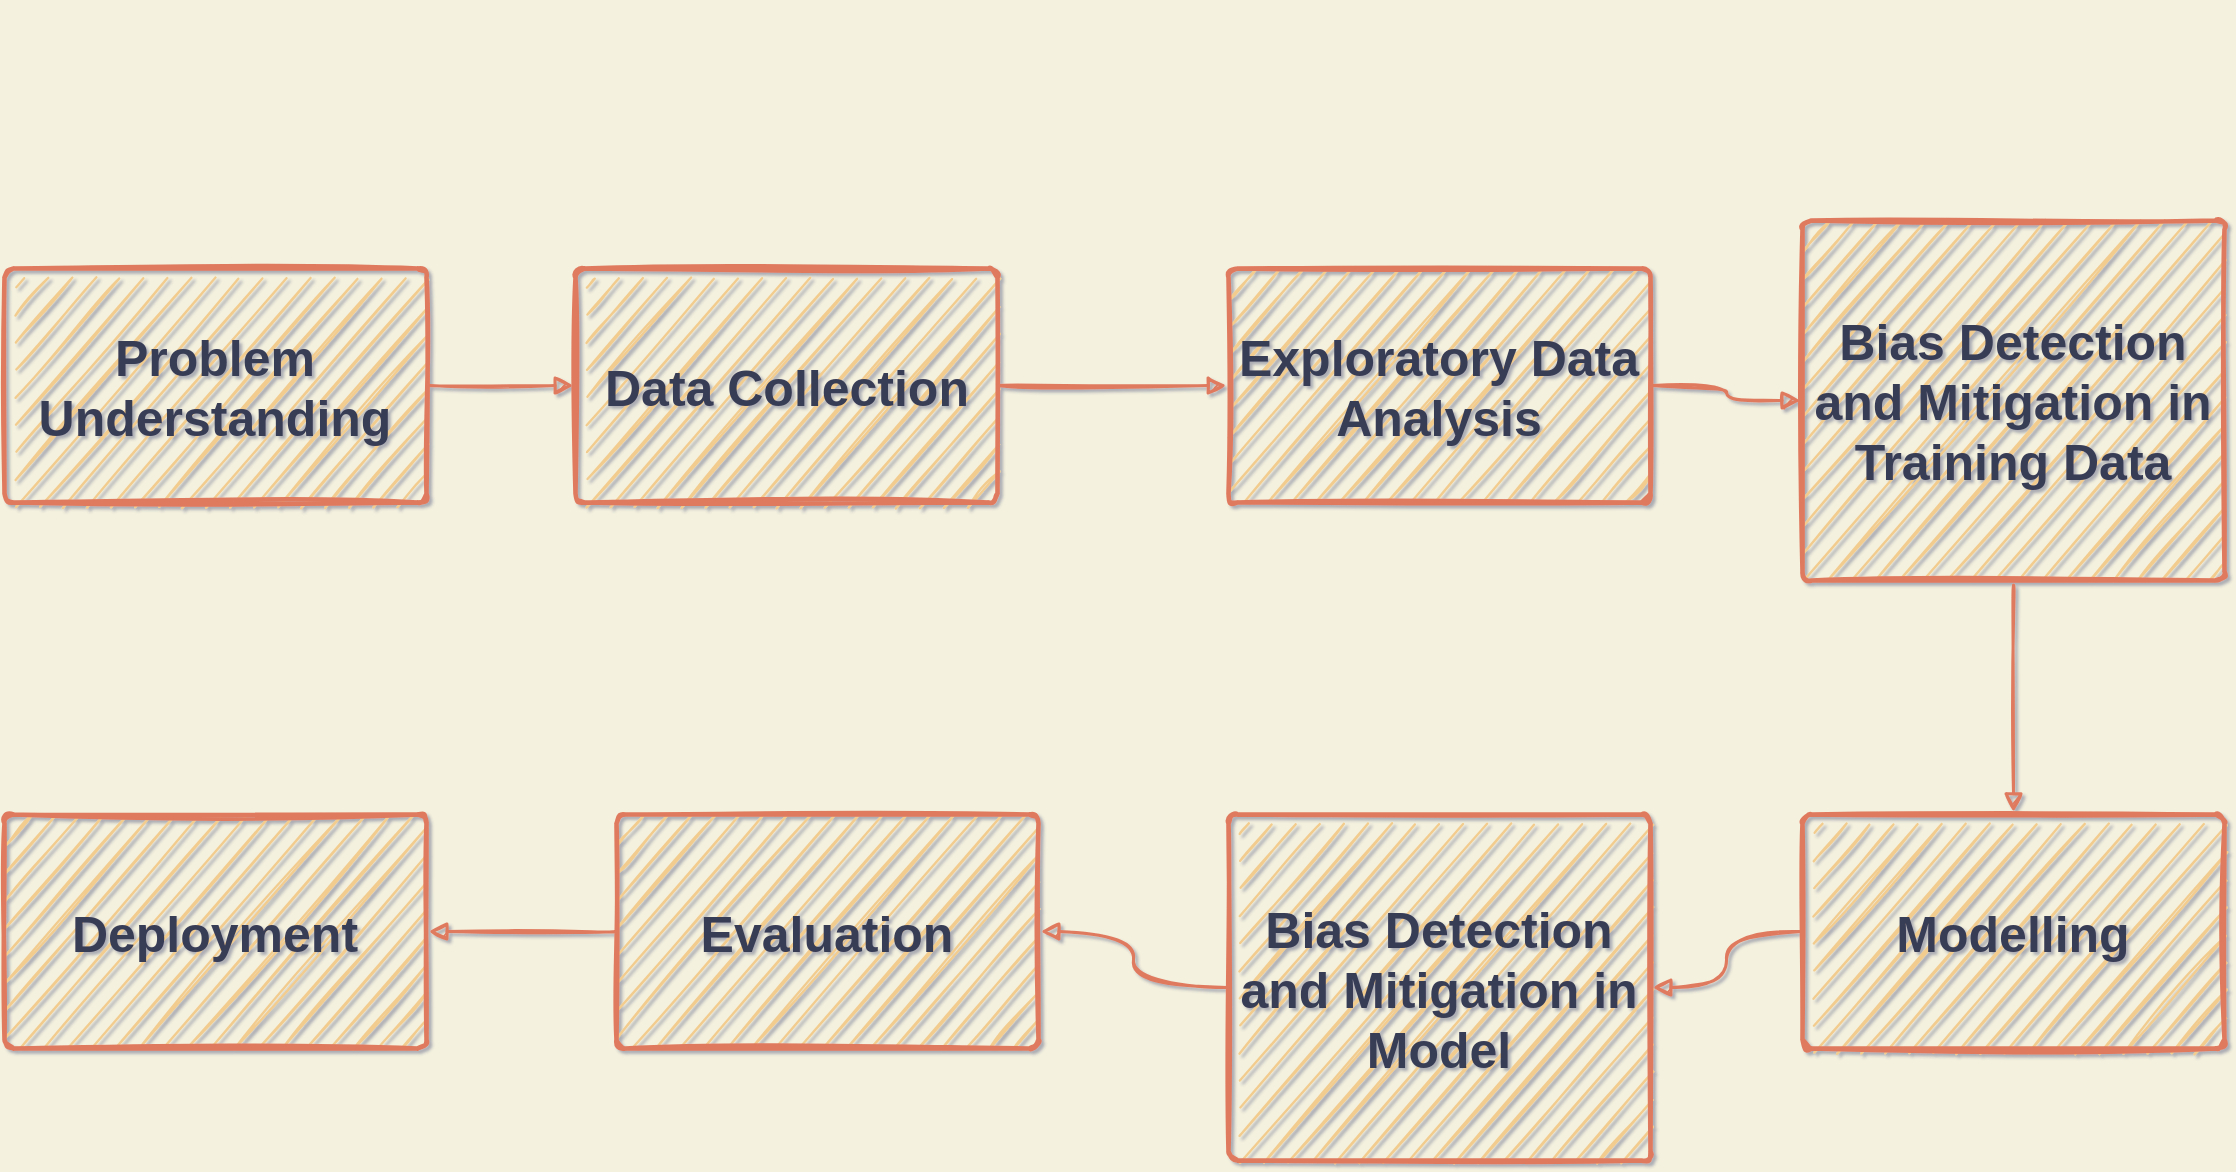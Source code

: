 <mxfile version="14.7.4" type="github">
  <diagram name="Page-1" id="c7558073-3199-34d8-9f00-42111426c3f3">
    <mxGraphModel dx="1192" dy="490" grid="0" gridSize="10" guides="1" tooltips="1" connect="1" arrows="1" fold="1" page="1" pageScale="1" pageWidth="1169" pageHeight="827" background="#F4F1DE" math="0" shadow="1">
      <root>
        <mxCell id="0" />
        <mxCell id="1" parent="0" />
        <mxCell id="52" value="" style="text;spacingTop=-5;align=center;fontColor=#393C56;sketch=1;rounded=1;" parent="1" vertex="1">
          <mxGeometry x="90" y="170" width="30" height="20" as="geometry" />
        </mxCell>
        <mxCell id="53" value="" style="text;spacingTop=-5;align=center;fontColor=#393C56;sketch=1;rounded=1;" parent="1" vertex="1">
          <mxGeometry x="241" y="196" width="30" height="20" as="geometry" />
        </mxCell>
        <mxCell id="54" value="" style="text;spacingTop=-5;align=center;fontColor=#393C56;sketch=1;rounded=1;" parent="1" vertex="1">
          <mxGeometry x="111" y="260" width="30" height="20" as="geometry" />
        </mxCell>
        <mxCell id="57" value="" style="text;spacingTop=-5;align=center;fontColor=#393C56;sketch=1;rounded=1;" parent="1" vertex="1">
          <mxGeometry x="231" y="260" width="30" height="20" as="geometry" />
        </mxCell>
        <mxCell id="60" value="" style="text;spacingTop=-5;align=center;fontColor=#393C56;sketch=1;rounded=1;" parent="1" vertex="1">
          <mxGeometry x="305.0" y="200.0" width="30" height="20" as="geometry" />
        </mxCell>
        <mxCell id="61" value="" style="text;spacingTop=-5;align=center;fontColor=#393C56;sketch=1;rounded=1;" parent="1" vertex="1">
          <mxGeometry x="406.0" y="170.0" width="30" height="20" as="geometry" />
        </mxCell>
        <mxCell id="62" value="" style="text;spacingTop=-5;align=center;fontColor=#393C56;sketch=1;rounded=1;" parent="1" vertex="1">
          <mxGeometry x="545.0" y="100.0" width="30" height="20" as="geometry" />
        </mxCell>
        <mxCell id="63" value="" style="text;spacingTop=-5;align=center;fontColor=#393C56;sketch=1;rounded=1;" parent="1" vertex="1">
          <mxGeometry x="640" y="146.0" width="30" height="20" as="geometry" />
        </mxCell>
        <mxCell id="64" value="" style="text;spacingTop=-5;align=center;fontColor=#393C56;sketch=1;rounded=1;" parent="1" vertex="1">
          <mxGeometry x="676.0" y="180.0" width="30" height="20" as="geometry" />
        </mxCell>
        <mxCell id="70" value="" style="text;spacingTop=-5;align=center;fontColor=#393C56;sketch=1;rounded=1;" parent="1" vertex="1">
          <mxGeometry x="455.0" y="260.0" width="30" height="20" as="geometry" />
        </mxCell>
        <mxCell id="71" value="" style="text;spacingTop=-5;align=center;fontColor=#393C56;sketch=1;rounded=1;" parent="1" vertex="1">
          <mxGeometry x="540" y="260" width="30" height="20" as="geometry" />
        </mxCell>
        <UserObject label="Problem Understanding" lucidchartObjectId="G8dIJkjzNvyI" id="AIptN-wD98lkw97xL_S0-101">
          <mxCell style="html=1;overflow=block;blockSpacing=1;whiteSpace=wrap;;whiteSpace=wrap;fontSize=25;fontStyle=1;spacing=3.8;strokeColor=#E07A5F;strokeOpacity=100;absoluteArcSize=1;arcSize=9;strokeWidth=2.3;fillColor=#F2CC8F;fontColor=#393C56;sketch=1;rounded=1;" vertex="1" parent="1">
            <mxGeometry x="30" y="234" width="211" height="117" as="geometry" />
          </mxCell>
        </UserObject>
        <UserObject label="" lucidchartObjectId="l9dIDtWOzTQx" id="AIptN-wD98lkw97xL_S0-102">
          <mxCell style="html=1;jettySize=18;whiteSpace=wrap;fontSize=13;strokeColor=#E07A5F;strokeWidth=1.5;arcSize=12;edgeStyle=orthogonalEdgeStyle;startArrow=none;;endArrow=block;endFill=1;;exitX=1.005;exitY=0.5;exitPerimeter=0;entryX=-0.005;entryY=0.5;entryPerimeter=0;labelBackgroundColor=#F4F1DE;fontColor=#393C56;sketch=1;curved=1;" edge="1" parent="1" source="AIptN-wD98lkw97xL_S0-101" target="AIptN-wD98lkw97xL_S0-103">
            <mxGeometry width="100" height="100" relative="1" as="geometry">
              <Array as="points" />
            </mxGeometry>
          </mxCell>
        </UserObject>
        <UserObject label="Data Collection" lucidchartObjectId="E9dIDsiPI_My" id="AIptN-wD98lkw97xL_S0-103">
          <mxCell style="html=1;overflow=block;blockSpacing=1;whiteSpace=wrap;;whiteSpace=wrap;fontSize=25;fontStyle=1;spacing=3.8;strokeColor=#E07A5F;strokeOpacity=100;absoluteArcSize=1;arcSize=9;strokeWidth=2.3;fillColor=#F2CC8F;fontColor=#393C56;sketch=1;rounded=1;" vertex="1" parent="1">
            <mxGeometry x="315.5" y="234" width="211" height="117" as="geometry" />
          </mxCell>
        </UserObject>
        <UserObject label="" lucidchartObjectId="E9dI3OjAPGc1" id="AIptN-wD98lkw97xL_S0-104">
          <mxCell style="html=1;jettySize=18;whiteSpace=wrap;fontSize=13;strokeColor=#E07A5F;strokeWidth=1.5;arcSize=12;edgeStyle=orthogonalEdgeStyle;startArrow=none;;endArrow=block;endFill=1;;exitX=1.005;exitY=0.5;exitPerimeter=0;entryX=-0.005;entryY=0.5;entryPerimeter=0;labelBackgroundColor=#F4F1DE;fontColor=#393C56;sketch=1;curved=1;" edge="1" parent="1" source="AIptN-wD98lkw97xL_S0-103" target="AIptN-wD98lkw97xL_S0-105">
            <mxGeometry width="100" height="100" relative="1" as="geometry">
              <Array as="points" />
            </mxGeometry>
          </mxCell>
        </UserObject>
        <UserObject label="Exploratory Data Analysis" lucidchartObjectId="39dIBt2R2gh3" id="AIptN-wD98lkw97xL_S0-105">
          <mxCell style="html=1;overflow=block;blockSpacing=1;whiteSpace=wrap;;whiteSpace=wrap;fontSize=25;fontStyle=1;spacing=3.8;strokeColor=#E07A5F;strokeOpacity=100;absoluteArcSize=1;arcSize=9;strokeWidth=2.3;fillColor=#F2CC8F;fontColor=#393C56;sketch=1;rounded=1;" vertex="1" parent="1">
            <mxGeometry x="642" y="234" width="211" height="117" as="geometry" />
          </mxCell>
        </UserObject>
        <UserObject label="" lucidchartObjectId="39dI8UOhlmLO" id="AIptN-wD98lkw97xL_S0-106">
          <mxCell style="html=1;jettySize=18;whiteSpace=wrap;fontSize=13;strokeColor=#E07A5F;strokeWidth=1.5;arcSize=12;edgeStyle=orthogonalEdgeStyle;startArrow=none;;endArrow=block;endFill=1;;exitX=1.005;exitY=0.5;exitPerimeter=0;entryX=-0.005;entryY=0.5;entryPerimeter=0;labelBackgroundColor=#F4F1DE;fontColor=#393C56;sketch=1;curved=1;" edge="1" parent="1" source="AIptN-wD98lkw97xL_S0-105" target="AIptN-wD98lkw97xL_S0-107">
            <mxGeometry width="100" height="100" relative="1" as="geometry">
              <Array as="points" />
            </mxGeometry>
          </mxCell>
        </UserObject>
        <UserObject label="Bias Detection and Mitigation in Training Data" lucidchartObjectId="d-dIASmHc5yt" id="AIptN-wD98lkw97xL_S0-107">
          <mxCell style="html=1;overflow=block;blockSpacing=1;whiteSpace=wrap;;whiteSpace=wrap;fontSize=25;fontStyle=1;spacing=3.8;strokeColor=#E07A5F;strokeOpacity=100;absoluteArcSize=1;arcSize=9;strokeWidth=2.3;fillColor=#F2CC8F;fontColor=#393C56;sketch=1;rounded=1;" vertex="1" parent="1">
            <mxGeometry x="929" y="210" width="211" height="180" as="geometry" />
          </mxCell>
        </UserObject>
        <UserObject label="Deployment" lucidchartObjectId="v-dI-su3_T4f" id="AIptN-wD98lkw97xL_S0-108">
          <mxCell style="html=1;overflow=block;blockSpacing=1;whiteSpace=wrap;;whiteSpace=wrap;fontSize=25;fontStyle=1;spacing=3.8;strokeColor=#E07A5F;strokeOpacity=100;absoluteArcSize=1;arcSize=9;strokeWidth=2.3;fillColor=#F2CC8F;fontColor=#393C56;sketch=1;rounded=1;" vertex="1" parent="1">
            <mxGeometry x="30" y="507" width="211" height="117" as="geometry" />
          </mxCell>
        </UserObject>
        <UserObject label="Evaluation" lucidchartObjectId="v-dIqQWnB20p" id="AIptN-wD98lkw97xL_S0-109">
          <mxCell style="html=1;overflow=block;blockSpacing=1;whiteSpace=wrap;;whiteSpace=wrap;fontSize=25;fontStyle=1;spacing=3.8;strokeColor=#E07A5F;strokeOpacity=100;absoluteArcSize=1;arcSize=9;strokeWidth=2.3;fillColor=#F2CC8F;fontColor=#393C56;sketch=1;rounded=1;" vertex="1" parent="1">
            <mxGeometry x="336" y="507" width="211" height="117" as="geometry" />
          </mxCell>
        </UserObject>
        <UserObject label="Bias Detection and Mitigation in Model" lucidchartObjectId="v-dISl_q7GrX" id="AIptN-wD98lkw97xL_S0-110">
          <mxCell style="html=1;overflow=block;blockSpacing=1;whiteSpace=wrap;;whiteSpace=wrap;fontSize=25;fontStyle=1;spacing=3.8;strokeColor=#E07A5F;strokeOpacity=100;absoluteArcSize=1;arcSize=9;strokeWidth=2.3;fillColor=#F2CC8F;fontColor=#393C56;sketch=1;rounded=1;" vertex="1" parent="1">
            <mxGeometry x="642" y="507" width="211" height="173" as="geometry" />
          </mxCell>
        </UserObject>
        <UserObject label="Modelling" lucidchartObjectId="v-dIgE~1kvzE" id="AIptN-wD98lkw97xL_S0-111">
          <mxCell style="html=1;overflow=block;blockSpacing=1;whiteSpace=wrap;;whiteSpace=wrap;fontSize=25;fontStyle=1;spacing=3.8;strokeColor=#E07A5F;strokeOpacity=100;absoluteArcSize=1;arcSize=9;strokeWidth=2.3;fillColor=#F2CC8F;fontColor=#393C56;sketch=1;rounded=1;" vertex="1" parent="1">
            <mxGeometry x="929" y="507" width="211" height="117" as="geometry" />
          </mxCell>
        </UserObject>
        <UserObject label="" lucidchartObjectId="p_dIc4Y0NTn." id="AIptN-wD98lkw97xL_S0-112">
          <mxCell style="html=1;jettySize=18;whiteSpace=wrap;fontSize=13;strokeColor=#E07A5F;strokeWidth=1.5;arcSize=12;edgeStyle=orthogonalEdgeStyle;startArrow=none;;endArrow=block;endFill=1;;exitX=0.5;exitY=1.013;exitPerimeter=0;entryX=0.5;entryY=-0.01;entryPerimeter=0;labelBackgroundColor=#F4F1DE;fontColor=#393C56;sketch=1;curved=1;" edge="1" parent="1" source="AIptN-wD98lkw97xL_S0-107" target="AIptN-wD98lkw97xL_S0-111">
            <mxGeometry width="100" height="100" relative="1" as="geometry">
              <Array as="points" />
            </mxGeometry>
          </mxCell>
        </UserObject>
        <UserObject label="" lucidchartObjectId="u_dIuqCAsah5" id="AIptN-wD98lkw97xL_S0-113">
          <mxCell style="html=1;jettySize=18;whiteSpace=wrap;fontSize=13;strokeColor=#E07A5F;strokeWidth=1.5;arcSize=12;edgeStyle=orthogonalEdgeStyle;startArrow=none;;endArrow=block;endFill=1;;exitX=-0.005;exitY=0.5;exitPerimeter=0;entryX=1.005;entryY=0.5;entryPerimeter=0;labelBackgroundColor=#F4F1DE;fontColor=#393C56;sketch=1;curved=1;" edge="1" parent="1" source="AIptN-wD98lkw97xL_S0-111" target="AIptN-wD98lkw97xL_S0-110">
            <mxGeometry width="100" height="100" relative="1" as="geometry">
              <Array as="points" />
            </mxGeometry>
          </mxCell>
        </UserObject>
        <UserObject label="" lucidchartObjectId="y_dIIF.aPqoV" id="AIptN-wD98lkw97xL_S0-114">
          <mxCell style="html=1;jettySize=18;whiteSpace=wrap;fontSize=13;strokeColor=#E07A5F;strokeWidth=1.5;arcSize=12;edgeStyle=orthogonalEdgeStyle;startArrow=none;;endArrow=block;endFill=1;;exitX=-0.005;exitY=0.5;exitPerimeter=0;entryX=1.005;entryY=0.5;entryPerimeter=0;labelBackgroundColor=#F4F1DE;fontColor=#393C56;sketch=1;curved=1;" edge="1" parent="1" source="AIptN-wD98lkw97xL_S0-110" target="AIptN-wD98lkw97xL_S0-109">
            <mxGeometry width="100" height="100" relative="1" as="geometry">
              <Array as="points" />
            </mxGeometry>
          </mxCell>
        </UserObject>
        <UserObject label="" lucidchartObjectId="I_dIirgFtXao" id="AIptN-wD98lkw97xL_S0-115">
          <mxCell style="html=1;jettySize=18;whiteSpace=wrap;fontSize=13;strokeColor=#E07A5F;strokeWidth=1.5;arcSize=12;edgeStyle=orthogonalEdgeStyle;startArrow=none;;endArrow=block;endFill=1;;exitX=-0.005;exitY=0.5;exitPerimeter=0;entryX=1.005;entryY=0.5;entryPerimeter=0;labelBackgroundColor=#F4F1DE;fontColor=#393C56;sketch=1;curved=1;" edge="1" parent="1" source="AIptN-wD98lkw97xL_S0-109" target="AIptN-wD98lkw97xL_S0-108">
            <mxGeometry width="100" height="100" relative="1" as="geometry">
              <Array as="points" />
            </mxGeometry>
          </mxCell>
        </UserObject>
      </root>
    </mxGraphModel>
  </diagram>
</mxfile>
